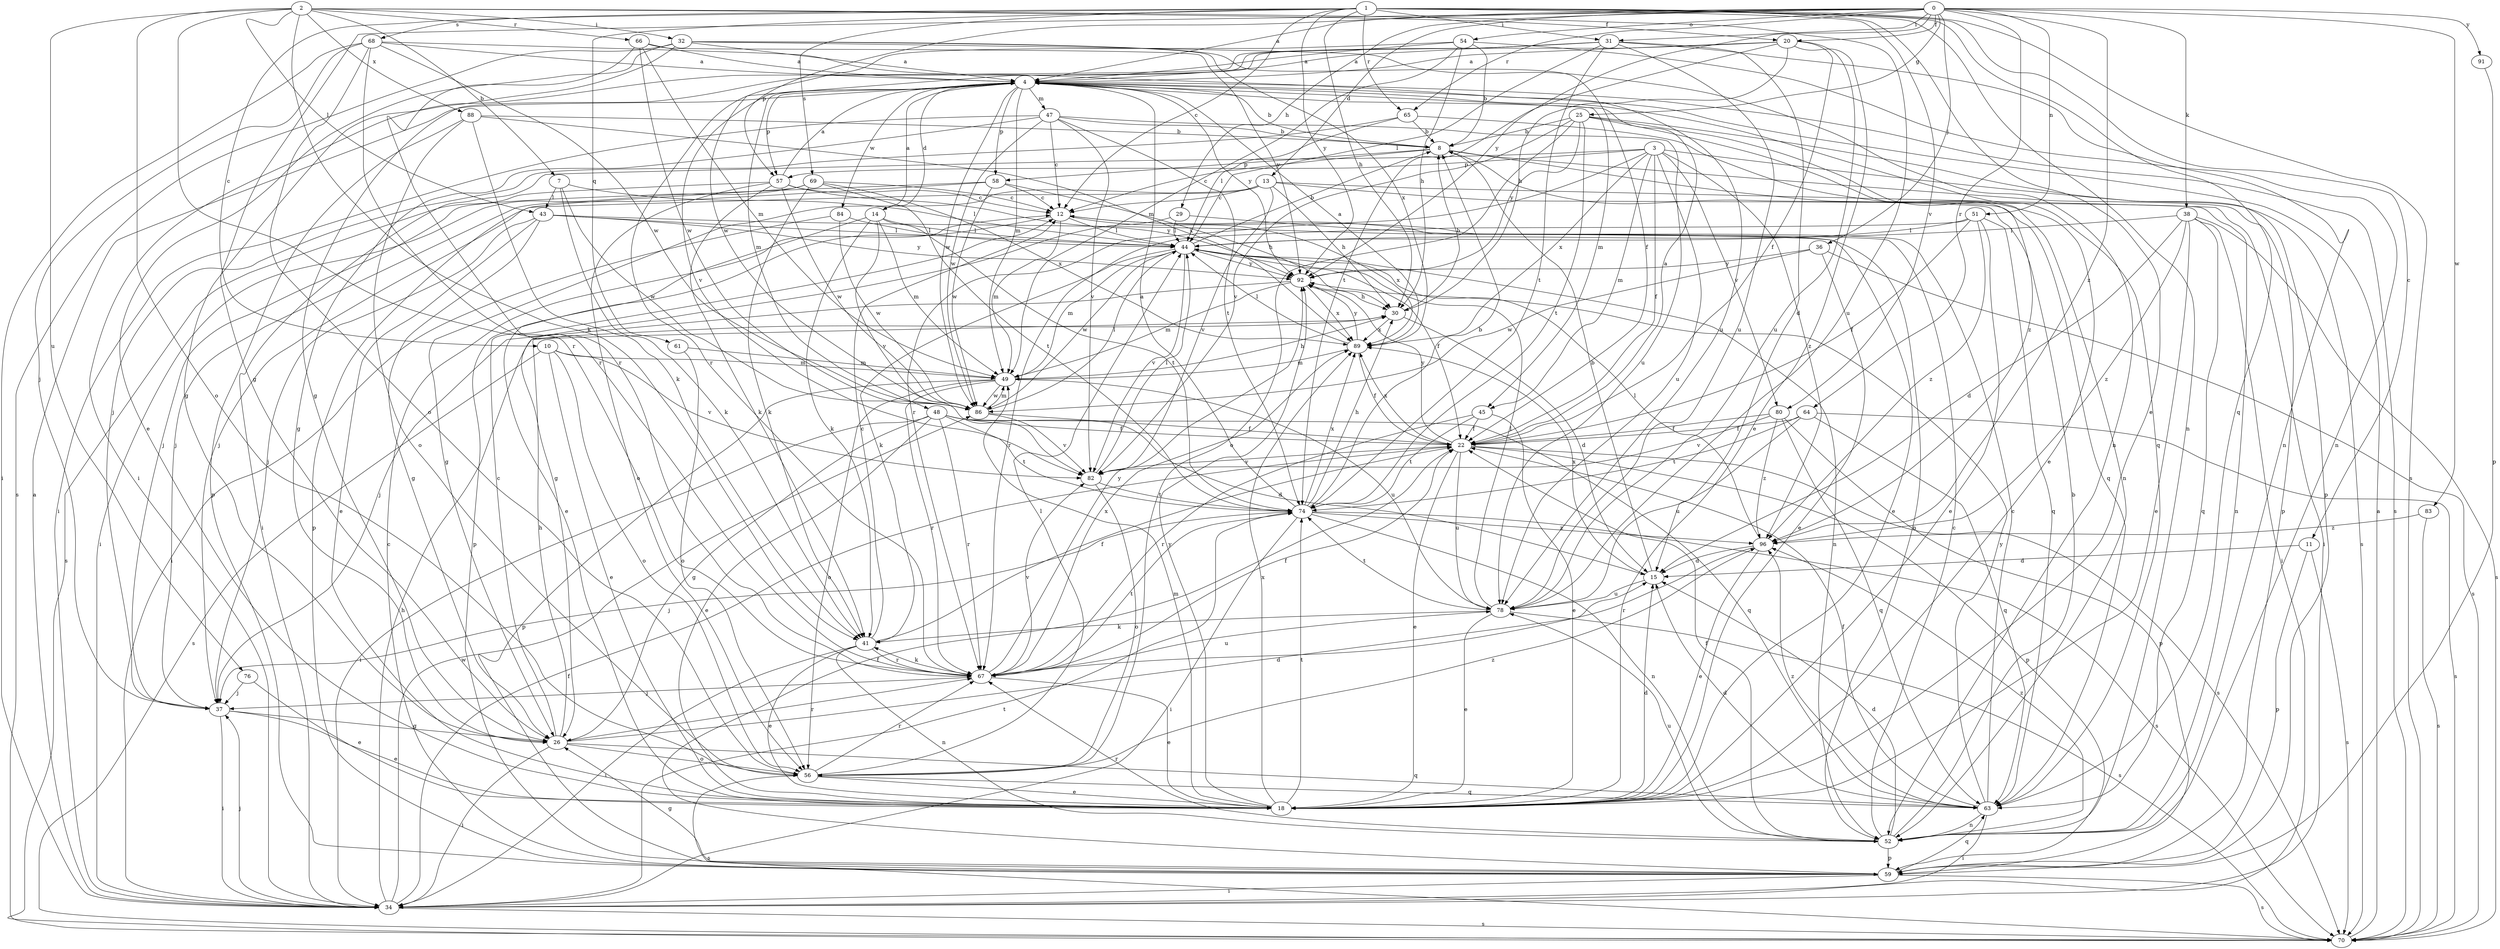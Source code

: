 strict digraph  {
0;
1;
2;
3;
4;
7;
8;
10;
11;
12;
13;
14;
15;
18;
20;
22;
25;
26;
29;
30;
31;
32;
34;
36;
37;
38;
41;
43;
44;
45;
47;
48;
49;
51;
52;
54;
56;
57;
58;
59;
61;
63;
64;
65;
66;
67;
68;
69;
70;
74;
76;
78;
80;
82;
83;
84;
86;
88;
89;
91;
92;
96;
0 -> 4  [label=a];
0 -> 13  [label=d];
0 -> 20  [label=f];
0 -> 25  [label=g];
0 -> 26  [label=g];
0 -> 29  [label=h];
0 -> 31  [label=i];
0 -> 36  [label=j];
0 -> 38  [label=k];
0 -> 51  [label=n];
0 -> 54  [label=o];
0 -> 57  [label=p];
0 -> 64  [label=r];
0 -> 65  [label=r];
0 -> 83  [label=w];
0 -> 91  [label=y];
0 -> 92  [label=y];
0 -> 96  [label=z];
1 -> 10  [label=c];
1 -> 11  [label=c];
1 -> 12  [label=c];
1 -> 18  [label=e];
1 -> 30  [label=h];
1 -> 31  [label=i];
1 -> 52  [label=n];
1 -> 61  [label=q];
1 -> 63  [label=q];
1 -> 65  [label=r];
1 -> 68  [label=s];
1 -> 69  [label=s];
1 -> 70  [label=s];
1 -> 80  [label=v];
1 -> 92  [label=y];
2 -> 7  [label=b];
2 -> 20  [label=f];
2 -> 32  [label=i];
2 -> 41  [label=k];
2 -> 43  [label=l];
2 -> 56  [label=o];
2 -> 66  [label=r];
2 -> 67  [label=r];
2 -> 76  [label=u];
2 -> 78  [label=u];
2 -> 88  [label=x];
3 -> 22  [label=f];
3 -> 34  [label=i];
3 -> 45  [label=m];
3 -> 57  [label=p];
3 -> 67  [label=r];
3 -> 70  [label=s];
3 -> 78  [label=u];
3 -> 80  [label=v];
3 -> 89  [label=x];
3 -> 96  [label=z];
4 -> 8  [label=b];
4 -> 14  [label=d];
4 -> 45  [label=m];
4 -> 47  [label=m];
4 -> 48  [label=m];
4 -> 49  [label=m];
4 -> 57  [label=p];
4 -> 58  [label=p];
4 -> 63  [label=q];
4 -> 70  [label=s];
4 -> 82  [label=v];
4 -> 84  [label=w];
4 -> 86  [label=w];
4 -> 92  [label=y];
7 -> 41  [label=k];
7 -> 43  [label=l];
7 -> 44  [label=l];
7 -> 86  [label=w];
8 -> 12  [label=c];
8 -> 58  [label=p];
8 -> 59  [label=p];
8 -> 63  [label=q];
10 -> 18  [label=e];
10 -> 49  [label=m];
10 -> 56  [label=o];
10 -> 70  [label=s];
10 -> 82  [label=v];
11 -> 15  [label=d];
11 -> 59  [label=p];
11 -> 70  [label=s];
12 -> 44  [label=l];
12 -> 49  [label=m];
12 -> 59  [label=p];
12 -> 89  [label=x];
13 -> 12  [label=c];
13 -> 26  [label=g];
13 -> 30  [label=h];
13 -> 34  [label=i];
13 -> 37  [label=j];
13 -> 52  [label=n];
13 -> 82  [label=v];
14 -> 4  [label=a];
14 -> 18  [label=e];
14 -> 41  [label=k];
14 -> 44  [label=l];
14 -> 49  [label=m];
14 -> 74  [label=t];
14 -> 82  [label=v];
15 -> 8  [label=b];
15 -> 78  [label=u];
15 -> 89  [label=x];
18 -> 15  [label=d];
18 -> 49  [label=m];
18 -> 74  [label=t];
18 -> 89  [label=x];
18 -> 92  [label=y];
20 -> 4  [label=a];
20 -> 18  [label=e];
20 -> 22  [label=f];
20 -> 30  [label=h];
20 -> 74  [label=t];
20 -> 78  [label=u];
20 -> 86  [label=w];
22 -> 4  [label=a];
22 -> 18  [label=e];
22 -> 59  [label=p];
22 -> 70  [label=s];
22 -> 78  [label=u];
22 -> 82  [label=v];
22 -> 89  [label=x];
22 -> 92  [label=y];
25 -> 8  [label=b];
25 -> 18  [label=e];
25 -> 56  [label=o];
25 -> 59  [label=p];
25 -> 74  [label=t];
25 -> 82  [label=v];
25 -> 92  [label=y];
25 -> 96  [label=z];
26 -> 12  [label=c];
26 -> 15  [label=d];
26 -> 30  [label=h];
26 -> 34  [label=i];
26 -> 56  [label=o];
26 -> 63  [label=q];
26 -> 67  [label=r];
29 -> 18  [label=e];
29 -> 26  [label=g];
29 -> 44  [label=l];
30 -> 8  [label=b];
30 -> 15  [label=d];
30 -> 89  [label=x];
31 -> 4  [label=a];
31 -> 15  [label=d];
31 -> 26  [label=g];
31 -> 34  [label=i];
31 -> 44  [label=l];
31 -> 52  [label=n];
31 -> 74  [label=t];
31 -> 78  [label=u];
32 -> 4  [label=a];
32 -> 18  [label=e];
32 -> 22  [label=f];
32 -> 26  [label=g];
32 -> 52  [label=n];
32 -> 70  [label=s];
32 -> 89  [label=x];
34 -> 4  [label=a];
34 -> 22  [label=f];
34 -> 30  [label=h];
34 -> 37  [label=j];
34 -> 70  [label=s];
34 -> 74  [label=t];
34 -> 86  [label=w];
36 -> 18  [label=e];
36 -> 70  [label=s];
36 -> 86  [label=w];
36 -> 92  [label=y];
37 -> 18  [label=e];
37 -> 26  [label=g];
37 -> 34  [label=i];
38 -> 15  [label=d];
38 -> 18  [label=e];
38 -> 34  [label=i];
38 -> 44  [label=l];
38 -> 63  [label=q];
38 -> 70  [label=s];
38 -> 96  [label=z];
41 -> 12  [label=c];
41 -> 18  [label=e];
41 -> 22  [label=f];
41 -> 34  [label=i];
41 -> 52  [label=n];
41 -> 67  [label=r];
43 -> 18  [label=e];
43 -> 26  [label=g];
43 -> 37  [label=j];
43 -> 44  [label=l];
43 -> 52  [label=n];
43 -> 92  [label=y];
44 -> 8  [label=b];
44 -> 22  [label=f];
44 -> 41  [label=k];
44 -> 49  [label=m];
44 -> 52  [label=n];
44 -> 82  [label=v];
44 -> 86  [label=w];
44 -> 92  [label=y];
45 -> 18  [label=e];
45 -> 22  [label=f];
45 -> 67  [label=r];
45 -> 74  [label=t];
47 -> 8  [label=b];
47 -> 12  [label=c];
47 -> 26  [label=g];
47 -> 34  [label=i];
47 -> 74  [label=t];
47 -> 78  [label=u];
47 -> 82  [label=v];
47 -> 86  [label=w];
48 -> 15  [label=d];
48 -> 18  [label=e];
48 -> 22  [label=f];
48 -> 26  [label=g];
48 -> 34  [label=i];
48 -> 63  [label=q];
48 -> 67  [label=r];
48 -> 74  [label=t];
49 -> 30  [label=h];
49 -> 56  [label=o];
49 -> 59  [label=p];
49 -> 67  [label=r];
49 -> 78  [label=u];
49 -> 86  [label=w];
51 -> 18  [label=e];
51 -> 22  [label=f];
51 -> 44  [label=l];
51 -> 63  [label=q];
51 -> 67  [label=r];
51 -> 96  [label=z];
52 -> 8  [label=b];
52 -> 12  [label=c];
52 -> 15  [label=d];
52 -> 22  [label=f];
52 -> 59  [label=p];
52 -> 67  [label=r];
52 -> 78  [label=u];
52 -> 96  [label=z];
54 -> 4  [label=a];
54 -> 8  [label=b];
54 -> 30  [label=h];
54 -> 49  [label=m];
54 -> 52  [label=n];
54 -> 67  [label=r];
56 -> 18  [label=e];
56 -> 44  [label=l];
56 -> 63  [label=q];
56 -> 67  [label=r];
56 -> 70  [label=s];
56 -> 96  [label=z];
57 -> 4  [label=a];
57 -> 12  [label=c];
57 -> 41  [label=k];
57 -> 56  [label=o];
57 -> 70  [label=s];
57 -> 86  [label=w];
57 -> 92  [label=y];
58 -> 12  [label=c];
58 -> 30  [label=h];
58 -> 34  [label=i];
58 -> 37  [label=j];
58 -> 86  [label=w];
59 -> 12  [label=c];
59 -> 22  [label=f];
59 -> 26  [label=g];
59 -> 34  [label=i];
59 -> 63  [label=q];
59 -> 70  [label=s];
61 -> 49  [label=m];
61 -> 56  [label=o];
63 -> 12  [label=c];
63 -> 15  [label=d];
63 -> 22  [label=f];
63 -> 34  [label=i];
63 -> 52  [label=n];
63 -> 92  [label=y];
63 -> 96  [label=z];
64 -> 22  [label=f];
64 -> 63  [label=q];
64 -> 70  [label=s];
64 -> 74  [label=t];
64 -> 78  [label=u];
65 -> 8  [label=b];
65 -> 37  [label=j];
65 -> 44  [label=l];
65 -> 52  [label=n];
66 -> 4  [label=a];
66 -> 49  [label=m];
66 -> 67  [label=r];
66 -> 86  [label=w];
66 -> 92  [label=y];
67 -> 18  [label=e];
67 -> 22  [label=f];
67 -> 37  [label=j];
67 -> 41  [label=k];
67 -> 74  [label=t];
67 -> 78  [label=u];
67 -> 82  [label=v];
67 -> 89  [label=x];
67 -> 92  [label=y];
68 -> 4  [label=a];
68 -> 34  [label=i];
68 -> 37  [label=j];
68 -> 56  [label=o];
68 -> 67  [label=r];
68 -> 78  [label=u];
68 -> 86  [label=w];
69 -> 12  [label=c];
69 -> 37  [label=j];
69 -> 41  [label=k];
69 -> 59  [label=p];
69 -> 74  [label=t];
69 -> 89  [label=x];
70 -> 4  [label=a];
74 -> 4  [label=a];
74 -> 8  [label=b];
74 -> 30  [label=h];
74 -> 34  [label=i];
74 -> 37  [label=j];
74 -> 52  [label=n];
74 -> 70  [label=s];
74 -> 89  [label=x];
74 -> 96  [label=z];
76 -> 18  [label=e];
76 -> 37  [label=j];
78 -> 18  [label=e];
78 -> 41  [label=k];
78 -> 44  [label=l];
78 -> 70  [label=s];
78 -> 74  [label=t];
80 -> 22  [label=f];
80 -> 59  [label=p];
80 -> 63  [label=q];
80 -> 82  [label=v];
80 -> 96  [label=z];
82 -> 44  [label=l];
82 -> 56  [label=o];
82 -> 74  [label=t];
83 -> 70  [label=s];
83 -> 96  [label=z];
84 -> 34  [label=i];
84 -> 44  [label=l];
84 -> 86  [label=w];
86 -> 22  [label=f];
86 -> 44  [label=l];
86 -> 49  [label=m];
86 -> 82  [label=v];
88 -> 8  [label=b];
88 -> 41  [label=k];
88 -> 56  [label=o];
88 -> 59  [label=p];
88 -> 89  [label=x];
89 -> 4  [label=a];
89 -> 22  [label=f];
89 -> 44  [label=l];
89 -> 49  [label=m];
89 -> 92  [label=y];
91 -> 59  [label=p];
92 -> 30  [label=h];
92 -> 37  [label=j];
92 -> 49  [label=m];
92 -> 89  [label=x];
96 -> 15  [label=d];
96 -> 18  [label=e];
96 -> 44  [label=l];
96 -> 67  [label=r];
}
